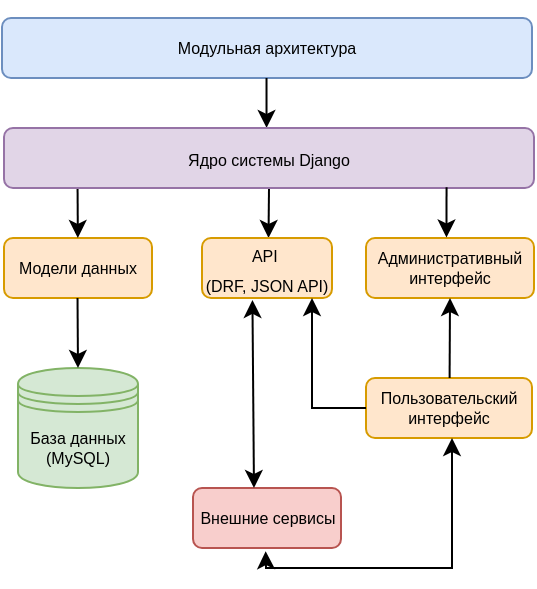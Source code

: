 <mxfile version="26.2.15">
  <diagram name="Страница — 1" id="HOcR8znKPWXsz32RoQWe">
    <mxGraphModel dx="1506" dy="1573" grid="1" gridSize="5" guides="1" tooltips="1" connect="1" arrows="1" fold="1" page="1" pageScale="1" pageWidth="827" pageHeight="1169" math="0" shadow="0">
      <root>
        <mxCell id="0" />
        <mxCell id="1" parent="0" />
        <mxCell id="ZaV-LQTDDfVE3wY7BufY-1" value="&lt;h6&gt;&lt;span style=&quot;font-size: 8px; font-weight: 400;&quot;&gt;База данных (MySQL)&lt;/span&gt;&lt;/h6&gt;" style="shape=datastore;whiteSpace=wrap;html=1;fillColor=#d5e8d4;strokeColor=#82b366;" parent="1" vertex="1">
          <mxGeometry x="-537" y="-925" width="60" height="60" as="geometry" />
        </mxCell>
        <mxCell id="ZaV-LQTDDfVE3wY7BufY-4" value="&lt;h6&gt;&lt;span style=&quot;font-size: 8px; font-weight: 400;&quot;&gt;Модели данных&lt;/span&gt;&lt;/h6&gt;" style="rounded=1;whiteSpace=wrap;html=1;fillColor=#ffe6cc;strokeColor=#d79b00;" parent="1" vertex="1">
          <mxGeometry x="-544" y="-990" width="74" height="30" as="geometry" />
        </mxCell>
        <mxCell id="ZaV-LQTDDfVE3wY7BufY-6" value="&lt;h6&gt;&lt;span style=&quot;font-size: 8px; font-weight: 400;&quot;&gt;Административный интерфейс&lt;/span&gt;&lt;/h6&gt;" style="rounded=1;whiteSpace=wrap;html=1;fillColor=#ffe6cc;strokeColor=#d79b00;" parent="1" vertex="1">
          <mxGeometry x="-363" y="-990" width="84" height="30" as="geometry" />
        </mxCell>
        <mxCell id="ZaV-LQTDDfVE3wY7BufY-7" value="" style="endArrow=classic;html=1;rounded=0;" parent="1" edge="1">
          <mxGeometry width="50" height="50" relative="1" as="geometry">
            <mxPoint x="-507.24" y="-960" as="sourcePoint" />
            <mxPoint x="-507" y="-925" as="targetPoint" />
          </mxGeometry>
        </mxCell>
        <mxCell id="ZaV-LQTDDfVE3wY7BufY-9" value="" style="endArrow=classic;html=1;rounded=0;" parent="1" edge="1" target="ZaV-LQTDDfVE3wY7BufY-4">
          <mxGeometry width="50" height="50" relative="1" as="geometry">
            <mxPoint x="-507.24" y="-1020" as="sourcePoint" />
            <mxPoint x="-507.24" y="-1000" as="targetPoint" />
          </mxGeometry>
        </mxCell>
        <mxCell id="ZaV-LQTDDfVE3wY7BufY-11" value="" style="endArrow=classic;html=1;rounded=0;exitX=0.5;exitY=1;exitDx=0;exitDy=0;" parent="1" edge="1" source="2NQDh9La71JpfOKT99nl-1">
          <mxGeometry width="50" height="50" relative="1" as="geometry">
            <mxPoint x="-411.74" y="-1010" as="sourcePoint" />
            <mxPoint x="-411.74" y="-990" as="targetPoint" />
          </mxGeometry>
        </mxCell>
        <mxCell id="ZaV-LQTDDfVE3wY7BufY-14" value="&lt;h6&gt;&lt;font style=&quot;font-size: 8px; font-weight: normal;&quot;&gt;Модульная архитектура&lt;/font&gt;&lt;/h6&gt;" style="rounded=1;whiteSpace=wrap;html=1;fillColor=#dae8fc;strokeColor=#6c8ebf;" parent="1" vertex="1">
          <mxGeometry x="-545" y="-1100" width="265" height="30" as="geometry" />
        </mxCell>
        <mxCell id="ZaV-LQTDDfVE3wY7BufY-15" value="&lt;span style=&quot;font-size: 8px;&quot;&gt;API&amp;nbsp;&lt;/span&gt;&lt;div&gt;&lt;span style=&quot;font-size: 8px;&quot;&gt;(DRF, JSON API)&lt;/span&gt;&lt;/div&gt;" style="rounded=1;whiteSpace=wrap;html=1;fillColor=#ffe6cc;strokeColor=#d79b00;" parent="1" vertex="1">
          <mxGeometry x="-445" y="-990" width="65" height="30" as="geometry" />
        </mxCell>
        <mxCell id="ZaV-LQTDDfVE3wY7BufY-23" value="" style="endArrow=classic;html=1;rounded=0;" parent="1" edge="1">
          <mxGeometry width="50" height="50" relative="1" as="geometry">
            <mxPoint x="-412.74" y="-1070" as="sourcePoint" />
            <mxPoint x="-412.74" y="-1045.06" as="targetPoint" />
          </mxGeometry>
        </mxCell>
        <mxCell id="2NQDh9La71JpfOKT99nl-1" value="&lt;span style=&quot;font-size: 8px;&quot;&gt;Ядро системы Django&lt;/span&gt;" style="rounded=1;whiteSpace=wrap;html=1;fillColor=#e1d5e7;strokeColor=#9673a6;" vertex="1" parent="1">
          <mxGeometry x="-544" y="-1045" width="265" height="30" as="geometry" />
        </mxCell>
        <mxCell id="2NQDh9La71JpfOKT99nl-3" value="&lt;h6&gt;&lt;span style=&quot;font-size: 8px; font-weight: 400;&quot;&gt;Внешние сервисы&lt;/span&gt;&lt;/h6&gt;" style="rounded=1;whiteSpace=wrap;html=1;fillColor=#f8cecc;strokeColor=#b85450;" vertex="1" parent="1">
          <mxGeometry x="-449.5" y="-865" width="74" height="30" as="geometry" />
        </mxCell>
        <mxCell id="2NQDh9La71JpfOKT99nl-4" value="&lt;h6&gt;&lt;span style=&quot;font-size: 8px; font-weight: 400;&quot;&gt;Пользовательский интерфейс&lt;/span&gt;&lt;/h6&gt;" style="rounded=1;whiteSpace=wrap;html=1;fillColor=#ffe6cc;strokeColor=#d79b00;" vertex="1" parent="1">
          <mxGeometry x="-363" y="-920" width="83" height="30" as="geometry" />
        </mxCell>
        <mxCell id="2NQDh9La71JpfOKT99nl-5" value="" style="endArrow=classic;html=1;rounded=0;exitX=0.835;exitY=0.987;exitDx=0;exitDy=0;exitPerimeter=0;entryX=0.479;entryY=-0.009;entryDx=0;entryDy=0;entryPerimeter=0;" edge="1" parent="1" source="2NQDh9La71JpfOKT99nl-1" target="ZaV-LQTDDfVE3wY7BufY-6">
          <mxGeometry width="50" height="50" relative="1" as="geometry">
            <mxPoint x="-255" y="-1000" as="sourcePoint" />
            <mxPoint x="-255" y="-1020" as="targetPoint" />
          </mxGeometry>
        </mxCell>
        <mxCell id="2NQDh9La71JpfOKT99nl-6" value="" style="endArrow=classic;html=1;rounded=0;entryX=0.5;entryY=1;entryDx=0;entryDy=0;" edge="1" parent="1" target="ZaV-LQTDDfVE3wY7BufY-6">
          <mxGeometry width="50" height="50" relative="1" as="geometry">
            <mxPoint x="-321.2" y="-920" as="sourcePoint" />
            <mxPoint x="-321.2" y="-940" as="targetPoint" />
          </mxGeometry>
        </mxCell>
        <mxCell id="2NQDh9La71JpfOKT99nl-7" value="" style="endArrow=classic;html=1;rounded=0;exitX=0;exitY=0.5;exitDx=0;exitDy=0;" edge="1" parent="1" source="2NQDh9La71JpfOKT99nl-4">
          <mxGeometry width="50" height="50" relative="1" as="geometry">
            <mxPoint x="-390" y="-940" as="sourcePoint" />
            <mxPoint x="-390" y="-960" as="targetPoint" />
            <Array as="points">
              <mxPoint x="-390" y="-905" />
            </Array>
          </mxGeometry>
        </mxCell>
        <mxCell id="2NQDh9La71JpfOKT99nl-8" value="" style="endArrow=classic;startArrow=classic;html=1;rounded=0;entryX=0.388;entryY=1.033;entryDx=0;entryDy=0;entryPerimeter=0;exitX=0.412;exitY=0;exitDx=0;exitDy=0;exitPerimeter=0;" edge="1" parent="1" source="2NQDh9La71JpfOKT99nl-3" target="ZaV-LQTDDfVE3wY7BufY-15">
          <mxGeometry width="50" height="50" relative="1" as="geometry">
            <mxPoint x="-460" y="-880" as="sourcePoint" />
            <mxPoint x="-410" y="-930" as="targetPoint" />
          </mxGeometry>
        </mxCell>
        <mxCell id="2NQDh9La71JpfOKT99nl-9" value="" style="endArrow=classic;startArrow=classic;html=1;rounded=0;exitX=0.491;exitY=1.052;exitDx=0;exitDy=0;exitPerimeter=0;" edge="1" parent="1" source="2NQDh9La71JpfOKT99nl-3">
          <mxGeometry width="50" height="50" relative="1" as="geometry">
            <mxPoint x="-370" y="-800" as="sourcePoint" />
            <mxPoint x="-320" y="-890" as="targetPoint" />
            <Array as="points">
              <mxPoint x="-413" y="-825" />
              <mxPoint x="-320" y="-825" />
            </Array>
          </mxGeometry>
        </mxCell>
      </root>
    </mxGraphModel>
  </diagram>
</mxfile>
